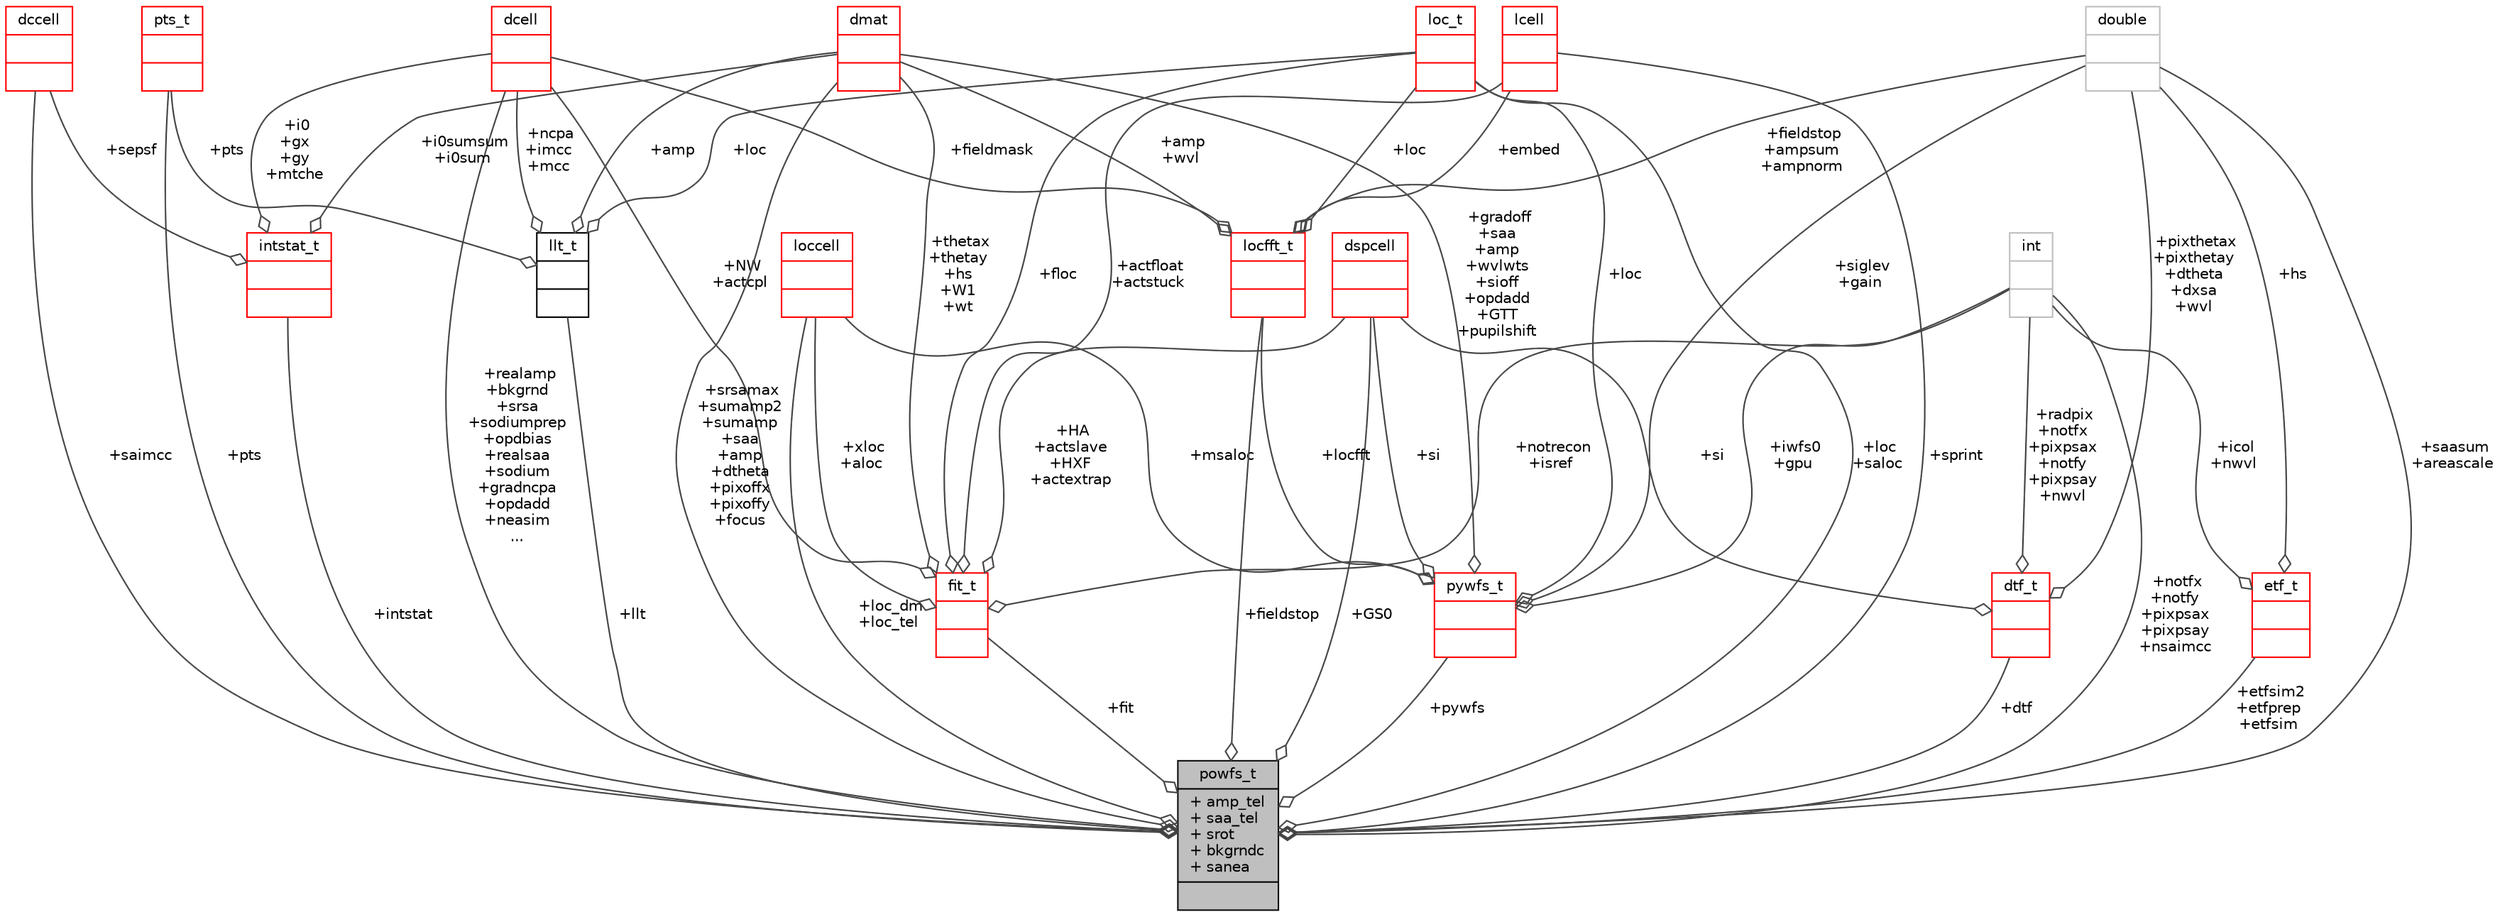 digraph "powfs_t"
{
 // INTERACTIVE_SVG=YES
  bgcolor="transparent";
  edge [fontname="Helvetica",fontsize="10",labelfontname="Helvetica",labelfontsize="10"];
  node [fontname="Helvetica",fontsize="10",shape=record];
  Node39 [label="{powfs_t\n|+ amp_tel\l+ saa_tel\l+ srot\l+ bkgrndc\l+ sanea\l|}",height=0.2,width=0.4,color="black", fillcolor="grey75", style="filled", fontcolor="black"];
  Node40 -> Node39 [color="grey25",fontsize="10",style="solid",label=" +realamp\n+bkgrnd\n+srsa\n+sodiumprep\n+opdbias\n+realsaa\n+sodium\n+gradncpa\n+opdadd\n+neasim\n..." ,arrowhead="odiamond",fontname="Helvetica"];
  Node40 [label="{dcell\n||}",height=0.2,width=0.4,color="red",URL="$type_8h.html#structdcell"];
  Node42 -> Node39 [color="grey25",fontsize="10",style="solid",label=" +loc_dm\n+loc_tel" ,arrowhead="odiamond",fontname="Helvetica"];
  Node42 [label="{loccell\n||}",height=0.2,width=0.4,color="red",URL="$type_8h.html#structloccell"];
  Node44 -> Node39 [color="grey25",fontsize="10",style="solid",label=" +GS0" ,arrowhead="odiamond",fontname="Helvetica"];
  Node44 [label="{dspcell\n||}",height=0.2,width=0.4,color="red",URL="$type_8h.html#structdspcell"];
  Node46 -> Node39 [color="grey25",fontsize="10",style="solid",label=" +saimcc" ,arrowhead="odiamond",fontname="Helvetica"];
  Node46 [label="{dccell\n||}",height=0.2,width=0.4,color="red",URL="$type_8h.html#structdccell"];
  Node48 -> Node39 [color="grey25",fontsize="10",style="solid",label=" +llt" ,arrowhead="odiamond",fontname="Helvetica"];
  Node48 [label="{llt_t\n||}",height=0.2,width=0.4,color="black",URL="$maos_2types_8h.html#structllt__t"];
  Node40 -> Node48 [color="grey25",fontsize="10",style="solid",label=" +ncpa\n+imcc\n+mcc" ,arrowhead="odiamond",fontname="Helvetica"];
  Node49 -> Node48 [color="grey25",fontsize="10",style="solid",label=" +amp" ,arrowhead="odiamond",fontname="Helvetica"];
  Node49 [label="{dmat\n||}",height=0.2,width=0.4,color="red",URL="$type_8h.html#structdmat"];
  Node51 -> Node48 [color="grey25",fontsize="10",style="solid",label=" +pts" ,arrowhead="odiamond",fontname="Helvetica"];
  Node51 [label="{pts_t\n||}",height=0.2,width=0.4,color="red",URL="$type_8h.html#structpts__t"];
  Node53 -> Node48 [color="grey25",fontsize="10",style="solid",label=" +loc" ,arrowhead="odiamond",fontname="Helvetica"];
  Node53 [label="{loc_t\n||}",height=0.2,width=0.4,color="red",URL="$type_8h.html#structloc__t"];
  Node55 -> Node39 [color="grey25",fontsize="10",style="solid",label=" +saasum\n+areascale" ,arrowhead="odiamond",fontname="Helvetica"];
  Node55 [label="{double\n||}",height=0.2,width=0.4,color="grey75"];
  Node56 -> Node39 [color="grey25",fontsize="10",style="solid",label=" +pywfs" ,arrowhead="odiamond",fontname="Helvetica"];
  Node56 [label="{pywfs_t\n||}",height=0.2,width=0.4,color="red",URL="$pywfs_8h.html#structpywfs__t"];
  Node42 -> Node56 [color="grey25",fontsize="10",style="solid",label=" +msaloc" ,arrowhead="odiamond",fontname="Helvetica"];
  Node44 -> Node56 [color="grey25",fontsize="10",style="solid",label=" +si" ,arrowhead="odiamond",fontname="Helvetica"];
  Node55 -> Node56 [color="grey25",fontsize="10",style="solid",label=" +siglev\n+gain" ,arrowhead="odiamond",fontname="Helvetica"];
  Node59 -> Node56 [color="grey25",fontsize="10",style="solid",label=" +locfft" ,arrowhead="odiamond",fontname="Helvetica"];
  Node59 [label="{locfft_t\n||}",height=0.2,width=0.4,color="red",URL="$locfft_8h.html#structlocfft__t"];
  Node40 -> Node59 [color="grey25",fontsize="10",style="solid",label=" +fieldmask" ,arrowhead="odiamond",fontname="Helvetica"];
  Node55 -> Node59 [color="grey25",fontsize="10",style="solid",label=" +fieldstop\n+ampsum\n+ampnorm" ,arrowhead="odiamond",fontname="Helvetica"];
  Node62 -> Node59 [color="grey25",fontsize="10",style="solid",label=" +embed" ,arrowhead="odiamond",fontname="Helvetica"];
  Node62 [label="{lcell\n||}",height=0.2,width=0.4,color="red",URL="$type_8h.html#structlcell"];
  Node49 -> Node59 [color="grey25",fontsize="10",style="solid",label=" +amp\n+wvl" ,arrowhead="odiamond",fontname="Helvetica"];
  Node53 -> Node59 [color="grey25",fontsize="10",style="solid",label=" +loc" ,arrowhead="odiamond",fontname="Helvetica"];
  Node58 -> Node56 [color="grey25",fontsize="10",style="solid",label=" +iwfs0\n+gpu" ,arrowhead="odiamond",fontname="Helvetica"];
  Node58 [label="{int\n||}",height=0.2,width=0.4,color="grey75"];
  Node49 -> Node56 [color="grey25",fontsize="10",style="solid",label=" +gradoff\n+saa\n+amp\n+wvlwts\n+sioff\n+opdadd\n+GTT\n+pupilshift" ,arrowhead="odiamond",fontname="Helvetica"];
  Node53 -> Node56 [color="grey25",fontsize="10",style="solid",label=" +loc" ,arrowhead="odiamond",fontname="Helvetica"];
  Node68 -> Node39 [color="grey25",fontsize="10",style="solid",label=" +dtf" ,arrowhead="odiamond",fontname="Helvetica"];
  Node68 [label="{dtf_t\n||}",height=0.2,width=0.4,color="red",URL="$mkdtf_8h.html#structdtf__t"];
  Node44 -> Node68 [color="grey25",fontsize="10",style="solid",label=" +si" ,arrowhead="odiamond",fontname="Helvetica"];
  Node55 -> Node68 [color="grey25",fontsize="10",style="solid",label=" +pixthetax\n+pixthetay\n+dtheta\n+dxsa\n+wvl" ,arrowhead="odiamond",fontname="Helvetica"];
  Node58 -> Node68 [color="grey25",fontsize="10",style="solid",label=" +radpix\n+notfx\n+pixpsax\n+notfy\n+pixpsay\n+nwvl" ,arrowhead="odiamond",fontname="Helvetica"];
  Node69 -> Node39 [color="grey25",fontsize="10",style="solid",label=" +etfsim2\n+etfprep\n+etfsim" ,arrowhead="odiamond",fontname="Helvetica"];
  Node69 [label="{etf_t\n||}",height=0.2,width=0.4,color="red",URL="$mkdtf_8h.html#structetf__t"];
  Node55 -> Node69 [color="grey25",fontsize="10",style="solid",label=" +hs" ,arrowhead="odiamond",fontname="Helvetica"];
  Node58 -> Node69 [color="grey25",fontsize="10",style="solid",label=" +icol\n+nwvl" ,arrowhead="odiamond",fontname="Helvetica"];
  Node70 -> Node39 [color="grey25",fontsize="10",style="solid",label=" +intstat" ,arrowhead="odiamond",fontname="Helvetica"];
  Node70 [label="{intstat_t\n||}",height=0.2,width=0.4,color="red",URL="$maos_2types_8h.html#structintstat__t"];
  Node40 -> Node70 [color="grey25",fontsize="10",style="solid",label=" +i0\n+gx\n+gy\n+mtche" ,arrowhead="odiamond",fontname="Helvetica"];
  Node46 -> Node70 [color="grey25",fontsize="10",style="solid",label=" +sepsf" ,arrowhead="odiamond",fontname="Helvetica"];
  Node49 -> Node70 [color="grey25",fontsize="10",style="solid",label=" +i0sumsum\n+i0sum" ,arrowhead="odiamond",fontname="Helvetica"];
  Node62 -> Node39 [color="grey25",fontsize="10",style="solid",label=" +sprint" ,arrowhead="odiamond",fontname="Helvetica"];
  Node59 -> Node39 [color="grey25",fontsize="10",style="solid",label=" +fieldstop" ,arrowhead="odiamond",fontname="Helvetica"];
  Node58 -> Node39 [color="grey25",fontsize="10",style="solid",label=" +notfx\n+notfy\n+pixpsax\n+pixpsay\n+nsaimcc" ,arrowhead="odiamond",fontname="Helvetica"];
  Node49 -> Node39 [color="grey25",fontsize="10",style="solid",label=" +srsamax\n+sumamp2\n+sumamp\n+saa\n+amp\n+dtheta\n+pixoffx\n+pixoffy\n+focus" ,arrowhead="odiamond",fontname="Helvetica"];
  Node51 -> Node39 [color="grey25",fontsize="10",style="solid",label=" +pts" ,arrowhead="odiamond",fontname="Helvetica"];
  Node73 -> Node39 [color="grey25",fontsize="10",style="solid",label=" +fit" ,arrowhead="odiamond",fontname="Helvetica"];
  Node73 [label="{fit_t\n||}",height=0.2,width=0.4,color="red",URL="$maos_2types_8h.html#structfit__t"];
  Node40 -> Node73 [color="grey25",fontsize="10",style="solid",label=" +NW\n+actcpl" ,arrowhead="odiamond",fontname="Helvetica"];
  Node42 -> Node73 [color="grey25",fontsize="10",style="solid",label=" +xloc\n+aloc" ,arrowhead="odiamond",fontname="Helvetica"];
  Node44 -> Node73 [color="grey25",fontsize="10",style="solid",label=" +HA\n+actslave\n+HXF\n+actextrap" ,arrowhead="odiamond",fontname="Helvetica"];
  Node62 -> Node73 [color="grey25",fontsize="10",style="solid",label=" +actfloat\n+actstuck" ,arrowhead="odiamond",fontname="Helvetica"];
  Node58 -> Node73 [color="grey25",fontsize="10",style="solid",label=" +notrecon\n+isref" ,arrowhead="odiamond",fontname="Helvetica"];
  Node49 -> Node73 [color="grey25",fontsize="10",style="solid",label=" +thetax\n+thetay\n+hs\n+W1\n+wt" ,arrowhead="odiamond",fontname="Helvetica"];
  Node53 -> Node73 [color="grey25",fontsize="10",style="solid",label=" +floc" ,arrowhead="odiamond",fontname="Helvetica"];
  Node53 -> Node39 [color="grey25",fontsize="10",style="solid",label=" +loc\n+saloc" ,arrowhead="odiamond",fontname="Helvetica"];
}
